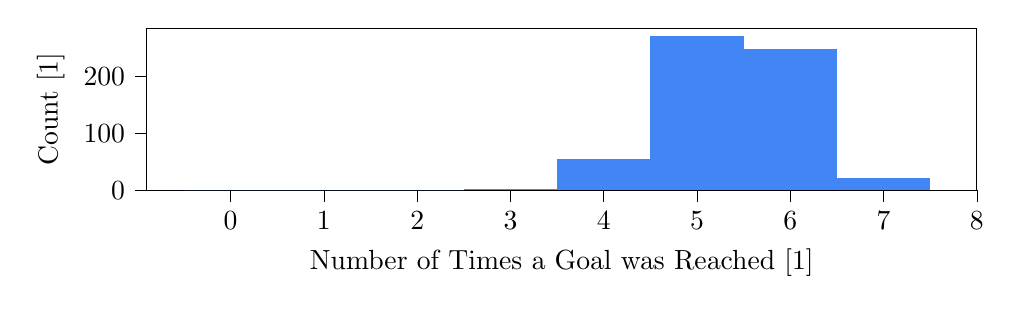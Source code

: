 % This file was created with tikzplotlib v0.9.16.
\begin{tikzpicture}

\definecolor{color0}{rgb}{0.259,0.522,0.957}

\begin{axis}[
width=1.0\linewidth,
height=0.3\linewidth,
clip marker paths=true,
scaled x ticks=false,
tick align=outside,
tick pos=left,
x grid style={white!69.02!black},
xlabel={Number of Times a Goal was Reached [1]},
xmin=-0.9, xmax=8,
xtick style={color=black},
y grid style={white!69.02!black},
ylabel={Count [1]},
ymin=0, ymax=285.6,
ytick style={color=black}
]
\draw[draw=none,fill=color0] (axis cs:-0.5,0) rectangle (axis cs:0.5,0);
\draw[draw=none,fill=color0] (axis cs:0.5,0) rectangle (axis cs:1.5,0);
\draw[draw=none,fill=color0] (axis cs:1.5,0) rectangle (axis cs:2.5,0);
\draw[draw=none,fill=color0] (axis cs:2.5,0) rectangle (axis cs:3.5,2);
\draw[draw=none,fill=color0] (axis cs:3.5,0) rectangle (axis cs:4.5,55);
\draw[draw=none,fill=color0] (axis cs:4.5,0) rectangle (axis cs:5.5,272);
\draw[draw=none,fill=color0] (axis cs:5.5,0) rectangle (axis cs:6.5,249);
\draw[draw=none,fill=color0] (axis cs:6.5,0) rectangle (axis cs:7.5,22);
\end{axis}

\end{tikzpicture}
